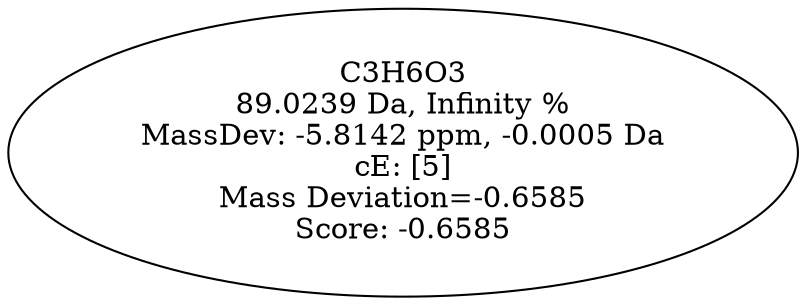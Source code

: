 strict digraph {
v1 [label="C3H6O3\n89.0239 Da, Infinity %\nMassDev: -5.8142 ppm, -0.0005 Da\ncE: [5]\nMass Deviation=-0.6585\nScore: -0.6585"];
}